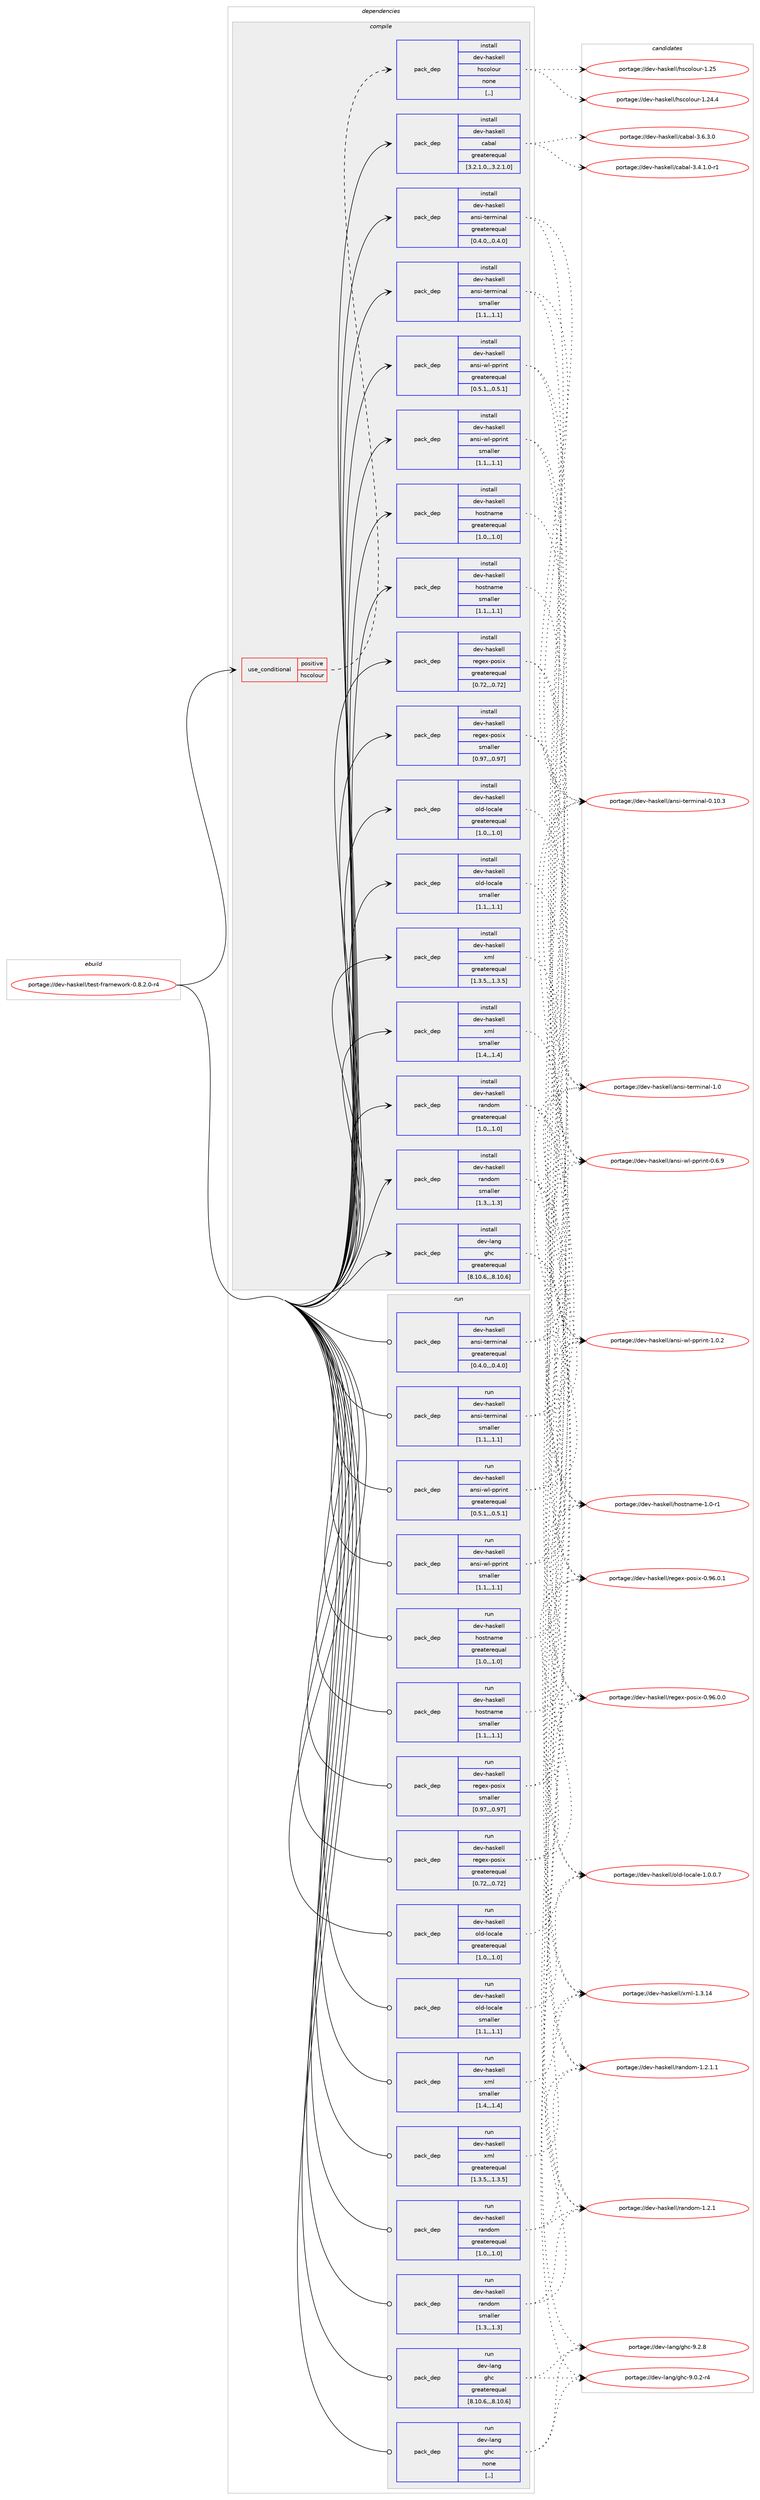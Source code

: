 digraph prolog {

# *************
# Graph options
# *************

newrank=true;
concentrate=true;
compound=true;
graph [rankdir=LR,fontname=Helvetica,fontsize=10,ranksep=1.5];#, ranksep=2.5, nodesep=0.2];
edge  [arrowhead=vee];
node  [fontname=Helvetica,fontsize=10];

# **********
# The ebuild
# **********

subgraph cluster_leftcol {
color=gray;
label=<<i>ebuild</i>>;
id [label="portage://dev-haskell/test-framework-0.8.2.0-r4", color=red, width=4, href="../dev-haskell/test-framework-0.8.2.0-r4.svg"];
}

# ****************
# The dependencies
# ****************

subgraph cluster_midcol {
color=gray;
label=<<i>dependencies</i>>;
subgraph cluster_compile {
fillcolor="#eeeeee";
style=filled;
label=<<i>compile</i>>;
subgraph cond21116 {
dependency89035 [label=<<TABLE BORDER="0" CELLBORDER="1" CELLSPACING="0" CELLPADDING="4"><TR><TD ROWSPAN="3" CELLPADDING="10">use_conditional</TD></TR><TR><TD>positive</TD></TR><TR><TD>hscolour</TD></TR></TABLE>>, shape=none, color=red];
subgraph pack66897 {
dependency89036 [label=<<TABLE BORDER="0" CELLBORDER="1" CELLSPACING="0" CELLPADDING="4" WIDTH="220"><TR><TD ROWSPAN="6" CELLPADDING="30">pack_dep</TD></TR><TR><TD WIDTH="110">install</TD></TR><TR><TD>dev-haskell</TD></TR><TR><TD>hscolour</TD></TR><TR><TD>none</TD></TR><TR><TD>[,,]</TD></TR></TABLE>>, shape=none, color=blue];
}
dependency89035:e -> dependency89036:w [weight=20,style="dashed",arrowhead="vee"];
}
id:e -> dependency89035:w [weight=20,style="solid",arrowhead="vee"];
subgraph pack66898 {
dependency89037 [label=<<TABLE BORDER="0" CELLBORDER="1" CELLSPACING="0" CELLPADDING="4" WIDTH="220"><TR><TD ROWSPAN="6" CELLPADDING="30">pack_dep</TD></TR><TR><TD WIDTH="110">install</TD></TR><TR><TD>dev-haskell</TD></TR><TR><TD>ansi-terminal</TD></TR><TR><TD>greaterequal</TD></TR><TR><TD>[0.4.0,,,0.4.0]</TD></TR></TABLE>>, shape=none, color=blue];
}
id:e -> dependency89037:w [weight=20,style="solid",arrowhead="vee"];
subgraph pack66899 {
dependency89038 [label=<<TABLE BORDER="0" CELLBORDER="1" CELLSPACING="0" CELLPADDING="4" WIDTH="220"><TR><TD ROWSPAN="6" CELLPADDING="30">pack_dep</TD></TR><TR><TD WIDTH="110">install</TD></TR><TR><TD>dev-haskell</TD></TR><TR><TD>ansi-terminal</TD></TR><TR><TD>smaller</TD></TR><TR><TD>[1.1,,,1.1]</TD></TR></TABLE>>, shape=none, color=blue];
}
id:e -> dependency89038:w [weight=20,style="solid",arrowhead="vee"];
subgraph pack66900 {
dependency89039 [label=<<TABLE BORDER="0" CELLBORDER="1" CELLSPACING="0" CELLPADDING="4" WIDTH="220"><TR><TD ROWSPAN="6" CELLPADDING="30">pack_dep</TD></TR><TR><TD WIDTH="110">install</TD></TR><TR><TD>dev-haskell</TD></TR><TR><TD>ansi-wl-pprint</TD></TR><TR><TD>greaterequal</TD></TR><TR><TD>[0.5.1,,,0.5.1]</TD></TR></TABLE>>, shape=none, color=blue];
}
id:e -> dependency89039:w [weight=20,style="solid",arrowhead="vee"];
subgraph pack66901 {
dependency89040 [label=<<TABLE BORDER="0" CELLBORDER="1" CELLSPACING="0" CELLPADDING="4" WIDTH="220"><TR><TD ROWSPAN="6" CELLPADDING="30">pack_dep</TD></TR><TR><TD WIDTH="110">install</TD></TR><TR><TD>dev-haskell</TD></TR><TR><TD>ansi-wl-pprint</TD></TR><TR><TD>smaller</TD></TR><TR><TD>[1.1,,,1.1]</TD></TR></TABLE>>, shape=none, color=blue];
}
id:e -> dependency89040:w [weight=20,style="solid",arrowhead="vee"];
subgraph pack66902 {
dependency89041 [label=<<TABLE BORDER="0" CELLBORDER="1" CELLSPACING="0" CELLPADDING="4" WIDTH="220"><TR><TD ROWSPAN="6" CELLPADDING="30">pack_dep</TD></TR><TR><TD WIDTH="110">install</TD></TR><TR><TD>dev-haskell</TD></TR><TR><TD>cabal</TD></TR><TR><TD>greaterequal</TD></TR><TR><TD>[3.2.1.0,,,3.2.1.0]</TD></TR></TABLE>>, shape=none, color=blue];
}
id:e -> dependency89041:w [weight=20,style="solid",arrowhead="vee"];
subgraph pack66903 {
dependency89042 [label=<<TABLE BORDER="0" CELLBORDER="1" CELLSPACING="0" CELLPADDING="4" WIDTH="220"><TR><TD ROWSPAN="6" CELLPADDING="30">pack_dep</TD></TR><TR><TD WIDTH="110">install</TD></TR><TR><TD>dev-haskell</TD></TR><TR><TD>hostname</TD></TR><TR><TD>greaterequal</TD></TR><TR><TD>[1.0,,,1.0]</TD></TR></TABLE>>, shape=none, color=blue];
}
id:e -> dependency89042:w [weight=20,style="solid",arrowhead="vee"];
subgraph pack66904 {
dependency89043 [label=<<TABLE BORDER="0" CELLBORDER="1" CELLSPACING="0" CELLPADDING="4" WIDTH="220"><TR><TD ROWSPAN="6" CELLPADDING="30">pack_dep</TD></TR><TR><TD WIDTH="110">install</TD></TR><TR><TD>dev-haskell</TD></TR><TR><TD>hostname</TD></TR><TR><TD>smaller</TD></TR><TR><TD>[1.1,,,1.1]</TD></TR></TABLE>>, shape=none, color=blue];
}
id:e -> dependency89043:w [weight=20,style="solid",arrowhead="vee"];
subgraph pack66905 {
dependency89044 [label=<<TABLE BORDER="0" CELLBORDER="1" CELLSPACING="0" CELLPADDING="4" WIDTH="220"><TR><TD ROWSPAN="6" CELLPADDING="30">pack_dep</TD></TR><TR><TD WIDTH="110">install</TD></TR><TR><TD>dev-haskell</TD></TR><TR><TD>old-locale</TD></TR><TR><TD>greaterequal</TD></TR><TR><TD>[1.0,,,1.0]</TD></TR></TABLE>>, shape=none, color=blue];
}
id:e -> dependency89044:w [weight=20,style="solid",arrowhead="vee"];
subgraph pack66906 {
dependency89045 [label=<<TABLE BORDER="0" CELLBORDER="1" CELLSPACING="0" CELLPADDING="4" WIDTH="220"><TR><TD ROWSPAN="6" CELLPADDING="30">pack_dep</TD></TR><TR><TD WIDTH="110">install</TD></TR><TR><TD>dev-haskell</TD></TR><TR><TD>old-locale</TD></TR><TR><TD>smaller</TD></TR><TR><TD>[1.1,,,1.1]</TD></TR></TABLE>>, shape=none, color=blue];
}
id:e -> dependency89045:w [weight=20,style="solid",arrowhead="vee"];
subgraph pack66907 {
dependency89046 [label=<<TABLE BORDER="0" CELLBORDER="1" CELLSPACING="0" CELLPADDING="4" WIDTH="220"><TR><TD ROWSPAN="6" CELLPADDING="30">pack_dep</TD></TR><TR><TD WIDTH="110">install</TD></TR><TR><TD>dev-haskell</TD></TR><TR><TD>random</TD></TR><TR><TD>greaterequal</TD></TR><TR><TD>[1.0,,,1.0]</TD></TR></TABLE>>, shape=none, color=blue];
}
id:e -> dependency89046:w [weight=20,style="solid",arrowhead="vee"];
subgraph pack66908 {
dependency89047 [label=<<TABLE BORDER="0" CELLBORDER="1" CELLSPACING="0" CELLPADDING="4" WIDTH="220"><TR><TD ROWSPAN="6" CELLPADDING="30">pack_dep</TD></TR><TR><TD WIDTH="110">install</TD></TR><TR><TD>dev-haskell</TD></TR><TR><TD>random</TD></TR><TR><TD>smaller</TD></TR><TR><TD>[1.3,,,1.3]</TD></TR></TABLE>>, shape=none, color=blue];
}
id:e -> dependency89047:w [weight=20,style="solid",arrowhead="vee"];
subgraph pack66909 {
dependency89048 [label=<<TABLE BORDER="0" CELLBORDER="1" CELLSPACING="0" CELLPADDING="4" WIDTH="220"><TR><TD ROWSPAN="6" CELLPADDING="30">pack_dep</TD></TR><TR><TD WIDTH="110">install</TD></TR><TR><TD>dev-haskell</TD></TR><TR><TD>regex-posix</TD></TR><TR><TD>greaterequal</TD></TR><TR><TD>[0.72,,,0.72]</TD></TR></TABLE>>, shape=none, color=blue];
}
id:e -> dependency89048:w [weight=20,style="solid",arrowhead="vee"];
subgraph pack66910 {
dependency89049 [label=<<TABLE BORDER="0" CELLBORDER="1" CELLSPACING="0" CELLPADDING="4" WIDTH="220"><TR><TD ROWSPAN="6" CELLPADDING="30">pack_dep</TD></TR><TR><TD WIDTH="110">install</TD></TR><TR><TD>dev-haskell</TD></TR><TR><TD>regex-posix</TD></TR><TR><TD>smaller</TD></TR><TR><TD>[0.97,,,0.97]</TD></TR></TABLE>>, shape=none, color=blue];
}
id:e -> dependency89049:w [weight=20,style="solid",arrowhead="vee"];
subgraph pack66911 {
dependency89050 [label=<<TABLE BORDER="0" CELLBORDER="1" CELLSPACING="0" CELLPADDING="4" WIDTH="220"><TR><TD ROWSPAN="6" CELLPADDING="30">pack_dep</TD></TR><TR><TD WIDTH="110">install</TD></TR><TR><TD>dev-haskell</TD></TR><TR><TD>xml</TD></TR><TR><TD>greaterequal</TD></TR><TR><TD>[1.3.5,,,1.3.5]</TD></TR></TABLE>>, shape=none, color=blue];
}
id:e -> dependency89050:w [weight=20,style="solid",arrowhead="vee"];
subgraph pack66912 {
dependency89051 [label=<<TABLE BORDER="0" CELLBORDER="1" CELLSPACING="0" CELLPADDING="4" WIDTH="220"><TR><TD ROWSPAN="6" CELLPADDING="30">pack_dep</TD></TR><TR><TD WIDTH="110">install</TD></TR><TR><TD>dev-haskell</TD></TR><TR><TD>xml</TD></TR><TR><TD>smaller</TD></TR><TR><TD>[1.4,,,1.4]</TD></TR></TABLE>>, shape=none, color=blue];
}
id:e -> dependency89051:w [weight=20,style="solid",arrowhead="vee"];
subgraph pack66913 {
dependency89052 [label=<<TABLE BORDER="0" CELLBORDER="1" CELLSPACING="0" CELLPADDING="4" WIDTH="220"><TR><TD ROWSPAN="6" CELLPADDING="30">pack_dep</TD></TR><TR><TD WIDTH="110">install</TD></TR><TR><TD>dev-lang</TD></TR><TR><TD>ghc</TD></TR><TR><TD>greaterequal</TD></TR><TR><TD>[8.10.6,,,8.10.6]</TD></TR></TABLE>>, shape=none, color=blue];
}
id:e -> dependency89052:w [weight=20,style="solid",arrowhead="vee"];
}
subgraph cluster_compileandrun {
fillcolor="#eeeeee";
style=filled;
label=<<i>compile and run</i>>;
}
subgraph cluster_run {
fillcolor="#eeeeee";
style=filled;
label=<<i>run</i>>;
subgraph pack66914 {
dependency89053 [label=<<TABLE BORDER="0" CELLBORDER="1" CELLSPACING="0" CELLPADDING="4" WIDTH="220"><TR><TD ROWSPAN="6" CELLPADDING="30">pack_dep</TD></TR><TR><TD WIDTH="110">run</TD></TR><TR><TD>dev-haskell</TD></TR><TR><TD>ansi-terminal</TD></TR><TR><TD>greaterequal</TD></TR><TR><TD>[0.4.0,,,0.4.0]</TD></TR></TABLE>>, shape=none, color=blue];
}
id:e -> dependency89053:w [weight=20,style="solid",arrowhead="odot"];
subgraph pack66915 {
dependency89054 [label=<<TABLE BORDER="0" CELLBORDER="1" CELLSPACING="0" CELLPADDING="4" WIDTH="220"><TR><TD ROWSPAN="6" CELLPADDING="30">pack_dep</TD></TR><TR><TD WIDTH="110">run</TD></TR><TR><TD>dev-haskell</TD></TR><TR><TD>ansi-terminal</TD></TR><TR><TD>smaller</TD></TR><TR><TD>[1.1,,,1.1]</TD></TR></TABLE>>, shape=none, color=blue];
}
id:e -> dependency89054:w [weight=20,style="solid",arrowhead="odot"];
subgraph pack66916 {
dependency89055 [label=<<TABLE BORDER="0" CELLBORDER="1" CELLSPACING="0" CELLPADDING="4" WIDTH="220"><TR><TD ROWSPAN="6" CELLPADDING="30">pack_dep</TD></TR><TR><TD WIDTH="110">run</TD></TR><TR><TD>dev-haskell</TD></TR><TR><TD>ansi-wl-pprint</TD></TR><TR><TD>greaterequal</TD></TR><TR><TD>[0.5.1,,,0.5.1]</TD></TR></TABLE>>, shape=none, color=blue];
}
id:e -> dependency89055:w [weight=20,style="solid",arrowhead="odot"];
subgraph pack66917 {
dependency89056 [label=<<TABLE BORDER="0" CELLBORDER="1" CELLSPACING="0" CELLPADDING="4" WIDTH="220"><TR><TD ROWSPAN="6" CELLPADDING="30">pack_dep</TD></TR><TR><TD WIDTH="110">run</TD></TR><TR><TD>dev-haskell</TD></TR><TR><TD>ansi-wl-pprint</TD></TR><TR><TD>smaller</TD></TR><TR><TD>[1.1,,,1.1]</TD></TR></TABLE>>, shape=none, color=blue];
}
id:e -> dependency89056:w [weight=20,style="solid",arrowhead="odot"];
subgraph pack66918 {
dependency89057 [label=<<TABLE BORDER="0" CELLBORDER="1" CELLSPACING="0" CELLPADDING="4" WIDTH="220"><TR><TD ROWSPAN="6" CELLPADDING="30">pack_dep</TD></TR><TR><TD WIDTH="110">run</TD></TR><TR><TD>dev-haskell</TD></TR><TR><TD>hostname</TD></TR><TR><TD>greaterequal</TD></TR><TR><TD>[1.0,,,1.0]</TD></TR></TABLE>>, shape=none, color=blue];
}
id:e -> dependency89057:w [weight=20,style="solid",arrowhead="odot"];
subgraph pack66919 {
dependency89058 [label=<<TABLE BORDER="0" CELLBORDER="1" CELLSPACING="0" CELLPADDING="4" WIDTH="220"><TR><TD ROWSPAN="6" CELLPADDING="30">pack_dep</TD></TR><TR><TD WIDTH="110">run</TD></TR><TR><TD>dev-haskell</TD></TR><TR><TD>hostname</TD></TR><TR><TD>smaller</TD></TR><TR><TD>[1.1,,,1.1]</TD></TR></TABLE>>, shape=none, color=blue];
}
id:e -> dependency89058:w [weight=20,style="solid",arrowhead="odot"];
subgraph pack66920 {
dependency89059 [label=<<TABLE BORDER="0" CELLBORDER="1" CELLSPACING="0" CELLPADDING="4" WIDTH="220"><TR><TD ROWSPAN="6" CELLPADDING="30">pack_dep</TD></TR><TR><TD WIDTH="110">run</TD></TR><TR><TD>dev-haskell</TD></TR><TR><TD>old-locale</TD></TR><TR><TD>greaterequal</TD></TR><TR><TD>[1.0,,,1.0]</TD></TR></TABLE>>, shape=none, color=blue];
}
id:e -> dependency89059:w [weight=20,style="solid",arrowhead="odot"];
subgraph pack66921 {
dependency89060 [label=<<TABLE BORDER="0" CELLBORDER="1" CELLSPACING="0" CELLPADDING="4" WIDTH="220"><TR><TD ROWSPAN="6" CELLPADDING="30">pack_dep</TD></TR><TR><TD WIDTH="110">run</TD></TR><TR><TD>dev-haskell</TD></TR><TR><TD>old-locale</TD></TR><TR><TD>smaller</TD></TR><TR><TD>[1.1,,,1.1]</TD></TR></TABLE>>, shape=none, color=blue];
}
id:e -> dependency89060:w [weight=20,style="solid",arrowhead="odot"];
subgraph pack66922 {
dependency89061 [label=<<TABLE BORDER="0" CELLBORDER="1" CELLSPACING="0" CELLPADDING="4" WIDTH="220"><TR><TD ROWSPAN="6" CELLPADDING="30">pack_dep</TD></TR><TR><TD WIDTH="110">run</TD></TR><TR><TD>dev-haskell</TD></TR><TR><TD>random</TD></TR><TR><TD>greaterequal</TD></TR><TR><TD>[1.0,,,1.0]</TD></TR></TABLE>>, shape=none, color=blue];
}
id:e -> dependency89061:w [weight=20,style="solid",arrowhead="odot"];
subgraph pack66923 {
dependency89062 [label=<<TABLE BORDER="0" CELLBORDER="1" CELLSPACING="0" CELLPADDING="4" WIDTH="220"><TR><TD ROWSPAN="6" CELLPADDING="30">pack_dep</TD></TR><TR><TD WIDTH="110">run</TD></TR><TR><TD>dev-haskell</TD></TR><TR><TD>random</TD></TR><TR><TD>smaller</TD></TR><TR><TD>[1.3,,,1.3]</TD></TR></TABLE>>, shape=none, color=blue];
}
id:e -> dependency89062:w [weight=20,style="solid",arrowhead="odot"];
subgraph pack66924 {
dependency89063 [label=<<TABLE BORDER="0" CELLBORDER="1" CELLSPACING="0" CELLPADDING="4" WIDTH="220"><TR><TD ROWSPAN="6" CELLPADDING="30">pack_dep</TD></TR><TR><TD WIDTH="110">run</TD></TR><TR><TD>dev-haskell</TD></TR><TR><TD>regex-posix</TD></TR><TR><TD>greaterequal</TD></TR><TR><TD>[0.72,,,0.72]</TD></TR></TABLE>>, shape=none, color=blue];
}
id:e -> dependency89063:w [weight=20,style="solid",arrowhead="odot"];
subgraph pack66925 {
dependency89064 [label=<<TABLE BORDER="0" CELLBORDER="1" CELLSPACING="0" CELLPADDING="4" WIDTH="220"><TR><TD ROWSPAN="6" CELLPADDING="30">pack_dep</TD></TR><TR><TD WIDTH="110">run</TD></TR><TR><TD>dev-haskell</TD></TR><TR><TD>regex-posix</TD></TR><TR><TD>smaller</TD></TR><TR><TD>[0.97,,,0.97]</TD></TR></TABLE>>, shape=none, color=blue];
}
id:e -> dependency89064:w [weight=20,style="solid",arrowhead="odot"];
subgraph pack66926 {
dependency89065 [label=<<TABLE BORDER="0" CELLBORDER="1" CELLSPACING="0" CELLPADDING="4" WIDTH="220"><TR><TD ROWSPAN="6" CELLPADDING="30">pack_dep</TD></TR><TR><TD WIDTH="110">run</TD></TR><TR><TD>dev-haskell</TD></TR><TR><TD>xml</TD></TR><TR><TD>greaterequal</TD></TR><TR><TD>[1.3.5,,,1.3.5]</TD></TR></TABLE>>, shape=none, color=blue];
}
id:e -> dependency89065:w [weight=20,style="solid",arrowhead="odot"];
subgraph pack66927 {
dependency89066 [label=<<TABLE BORDER="0" CELLBORDER="1" CELLSPACING="0" CELLPADDING="4" WIDTH="220"><TR><TD ROWSPAN="6" CELLPADDING="30">pack_dep</TD></TR><TR><TD WIDTH="110">run</TD></TR><TR><TD>dev-haskell</TD></TR><TR><TD>xml</TD></TR><TR><TD>smaller</TD></TR><TR><TD>[1.4,,,1.4]</TD></TR></TABLE>>, shape=none, color=blue];
}
id:e -> dependency89066:w [weight=20,style="solid",arrowhead="odot"];
subgraph pack66928 {
dependency89067 [label=<<TABLE BORDER="0" CELLBORDER="1" CELLSPACING="0" CELLPADDING="4" WIDTH="220"><TR><TD ROWSPAN="6" CELLPADDING="30">pack_dep</TD></TR><TR><TD WIDTH="110">run</TD></TR><TR><TD>dev-lang</TD></TR><TR><TD>ghc</TD></TR><TR><TD>greaterequal</TD></TR><TR><TD>[8.10.6,,,8.10.6]</TD></TR></TABLE>>, shape=none, color=blue];
}
id:e -> dependency89067:w [weight=20,style="solid",arrowhead="odot"];
subgraph pack66929 {
dependency89068 [label=<<TABLE BORDER="0" CELLBORDER="1" CELLSPACING="0" CELLPADDING="4" WIDTH="220"><TR><TD ROWSPAN="6" CELLPADDING="30">pack_dep</TD></TR><TR><TD WIDTH="110">run</TD></TR><TR><TD>dev-lang</TD></TR><TR><TD>ghc</TD></TR><TR><TD>none</TD></TR><TR><TD>[,,]</TD></TR></TABLE>>, shape=none, color=blue];
}
id:e -> dependency89068:w [weight=20,style="solid",arrowhead="odot"];
}
}

# **************
# The candidates
# **************

subgraph cluster_choices {
rank=same;
color=gray;
label=<<i>candidates</i>>;

subgraph choice66897 {
color=black;
nodesep=1;
choice100101118451049711510710110810847104115991111081111171144549465053 [label="portage://dev-haskell/hscolour-1.25", color=red, width=4,href="../dev-haskell/hscolour-1.25.svg"];
choice1001011184510497115107101108108471041159911110811111711445494650524652 [label="portage://dev-haskell/hscolour-1.24.4", color=red, width=4,href="../dev-haskell/hscolour-1.24.4.svg"];
dependency89036:e -> choice100101118451049711510710110810847104115991111081111171144549465053:w [style=dotted,weight="100"];
dependency89036:e -> choice1001011184510497115107101108108471041159911110811111711445494650524652:w [style=dotted,weight="100"];
}
subgraph choice66898 {
color=black;
nodesep=1;
choice10010111845104971151071011081084797110115105451161011141091051109710845494648 [label="portage://dev-haskell/ansi-terminal-1.0", color=red, width=4,href="../dev-haskell/ansi-terminal-1.0.svg"];
choice10010111845104971151071011081084797110115105451161011141091051109710845484649484651 [label="portage://dev-haskell/ansi-terminal-0.10.3", color=red, width=4,href="../dev-haskell/ansi-terminal-0.10.3.svg"];
dependency89037:e -> choice10010111845104971151071011081084797110115105451161011141091051109710845494648:w [style=dotted,weight="100"];
dependency89037:e -> choice10010111845104971151071011081084797110115105451161011141091051109710845484649484651:w [style=dotted,weight="100"];
}
subgraph choice66899 {
color=black;
nodesep=1;
choice10010111845104971151071011081084797110115105451161011141091051109710845494648 [label="portage://dev-haskell/ansi-terminal-1.0", color=red, width=4,href="../dev-haskell/ansi-terminal-1.0.svg"];
choice10010111845104971151071011081084797110115105451161011141091051109710845484649484651 [label="portage://dev-haskell/ansi-terminal-0.10.3", color=red, width=4,href="../dev-haskell/ansi-terminal-0.10.3.svg"];
dependency89038:e -> choice10010111845104971151071011081084797110115105451161011141091051109710845494648:w [style=dotted,weight="100"];
dependency89038:e -> choice10010111845104971151071011081084797110115105451161011141091051109710845484649484651:w [style=dotted,weight="100"];
}
subgraph choice66900 {
color=black;
nodesep=1;
choice100101118451049711510710110810847971101151054511910845112112114105110116454946484650 [label="portage://dev-haskell/ansi-wl-pprint-1.0.2", color=red, width=4,href="../dev-haskell/ansi-wl-pprint-1.0.2.svg"];
choice100101118451049711510710110810847971101151054511910845112112114105110116454846544657 [label="portage://dev-haskell/ansi-wl-pprint-0.6.9", color=red, width=4,href="../dev-haskell/ansi-wl-pprint-0.6.9.svg"];
dependency89039:e -> choice100101118451049711510710110810847971101151054511910845112112114105110116454946484650:w [style=dotted,weight="100"];
dependency89039:e -> choice100101118451049711510710110810847971101151054511910845112112114105110116454846544657:w [style=dotted,weight="100"];
}
subgraph choice66901 {
color=black;
nodesep=1;
choice100101118451049711510710110810847971101151054511910845112112114105110116454946484650 [label="portage://dev-haskell/ansi-wl-pprint-1.0.2", color=red, width=4,href="../dev-haskell/ansi-wl-pprint-1.0.2.svg"];
choice100101118451049711510710110810847971101151054511910845112112114105110116454846544657 [label="portage://dev-haskell/ansi-wl-pprint-0.6.9", color=red, width=4,href="../dev-haskell/ansi-wl-pprint-0.6.9.svg"];
dependency89040:e -> choice100101118451049711510710110810847971101151054511910845112112114105110116454946484650:w [style=dotted,weight="100"];
dependency89040:e -> choice100101118451049711510710110810847971101151054511910845112112114105110116454846544657:w [style=dotted,weight="100"];
}
subgraph choice66902 {
color=black;
nodesep=1;
choice100101118451049711510710110810847999798971084551465446514648 [label="portage://dev-haskell/cabal-3.6.3.0", color=red, width=4,href="../dev-haskell/cabal-3.6.3.0.svg"];
choice1001011184510497115107101108108479997989710845514652464946484511449 [label="portage://dev-haskell/cabal-3.4.1.0-r1", color=red, width=4,href="../dev-haskell/cabal-3.4.1.0-r1.svg"];
dependency89041:e -> choice100101118451049711510710110810847999798971084551465446514648:w [style=dotted,weight="100"];
dependency89041:e -> choice1001011184510497115107101108108479997989710845514652464946484511449:w [style=dotted,weight="100"];
}
subgraph choice66903 {
color=black;
nodesep=1;
choice10010111845104971151071011081084710411111511611097109101454946484511449 [label="portage://dev-haskell/hostname-1.0-r1", color=red, width=4,href="../dev-haskell/hostname-1.0-r1.svg"];
dependency89042:e -> choice10010111845104971151071011081084710411111511611097109101454946484511449:w [style=dotted,weight="100"];
}
subgraph choice66904 {
color=black;
nodesep=1;
choice10010111845104971151071011081084710411111511611097109101454946484511449 [label="portage://dev-haskell/hostname-1.0-r1", color=red, width=4,href="../dev-haskell/hostname-1.0-r1.svg"];
dependency89043:e -> choice10010111845104971151071011081084710411111511611097109101454946484511449:w [style=dotted,weight="100"];
}
subgraph choice66905 {
color=black;
nodesep=1;
choice1001011184510497115107101108108471111081004510811199971081014549464846484655 [label="portage://dev-haskell/old-locale-1.0.0.7", color=red, width=4,href="../dev-haskell/old-locale-1.0.0.7.svg"];
dependency89044:e -> choice1001011184510497115107101108108471111081004510811199971081014549464846484655:w [style=dotted,weight="100"];
}
subgraph choice66906 {
color=black;
nodesep=1;
choice1001011184510497115107101108108471111081004510811199971081014549464846484655 [label="portage://dev-haskell/old-locale-1.0.0.7", color=red, width=4,href="../dev-haskell/old-locale-1.0.0.7.svg"];
dependency89045:e -> choice1001011184510497115107101108108471111081004510811199971081014549464846484655:w [style=dotted,weight="100"];
}
subgraph choice66907 {
color=black;
nodesep=1;
choice100101118451049711510710110810847114971101001111094549465046494649 [label="portage://dev-haskell/random-1.2.1.1", color=red, width=4,href="../dev-haskell/random-1.2.1.1.svg"];
choice10010111845104971151071011081084711497110100111109454946504649 [label="portage://dev-haskell/random-1.2.1", color=red, width=4,href="../dev-haskell/random-1.2.1.svg"];
dependency89046:e -> choice100101118451049711510710110810847114971101001111094549465046494649:w [style=dotted,weight="100"];
dependency89046:e -> choice10010111845104971151071011081084711497110100111109454946504649:w [style=dotted,weight="100"];
}
subgraph choice66908 {
color=black;
nodesep=1;
choice100101118451049711510710110810847114971101001111094549465046494649 [label="portage://dev-haskell/random-1.2.1.1", color=red, width=4,href="../dev-haskell/random-1.2.1.1.svg"];
choice10010111845104971151071011081084711497110100111109454946504649 [label="portage://dev-haskell/random-1.2.1", color=red, width=4,href="../dev-haskell/random-1.2.1.svg"];
dependency89047:e -> choice100101118451049711510710110810847114971101001111094549465046494649:w [style=dotted,weight="100"];
dependency89047:e -> choice10010111845104971151071011081084711497110100111109454946504649:w [style=dotted,weight="100"];
}
subgraph choice66909 {
color=black;
nodesep=1;
choice10010111845104971151071011081084711410110310112045112111115105120454846575446484649 [label="portage://dev-haskell/regex-posix-0.96.0.1", color=red, width=4,href="../dev-haskell/regex-posix-0.96.0.1.svg"];
choice10010111845104971151071011081084711410110310112045112111115105120454846575446484648 [label="portage://dev-haskell/regex-posix-0.96.0.0", color=red, width=4,href="../dev-haskell/regex-posix-0.96.0.0.svg"];
dependency89048:e -> choice10010111845104971151071011081084711410110310112045112111115105120454846575446484649:w [style=dotted,weight="100"];
dependency89048:e -> choice10010111845104971151071011081084711410110310112045112111115105120454846575446484648:w [style=dotted,weight="100"];
}
subgraph choice66910 {
color=black;
nodesep=1;
choice10010111845104971151071011081084711410110310112045112111115105120454846575446484649 [label="portage://dev-haskell/regex-posix-0.96.0.1", color=red, width=4,href="../dev-haskell/regex-posix-0.96.0.1.svg"];
choice10010111845104971151071011081084711410110310112045112111115105120454846575446484648 [label="portage://dev-haskell/regex-posix-0.96.0.0", color=red, width=4,href="../dev-haskell/regex-posix-0.96.0.0.svg"];
dependency89049:e -> choice10010111845104971151071011081084711410110310112045112111115105120454846575446484649:w [style=dotted,weight="100"];
dependency89049:e -> choice10010111845104971151071011081084711410110310112045112111115105120454846575446484648:w [style=dotted,weight="100"];
}
subgraph choice66911 {
color=black;
nodesep=1;
choice10010111845104971151071011081084712010910845494651464952 [label="portage://dev-haskell/xml-1.3.14", color=red, width=4,href="../dev-haskell/xml-1.3.14.svg"];
dependency89050:e -> choice10010111845104971151071011081084712010910845494651464952:w [style=dotted,weight="100"];
}
subgraph choice66912 {
color=black;
nodesep=1;
choice10010111845104971151071011081084712010910845494651464952 [label="portage://dev-haskell/xml-1.3.14", color=red, width=4,href="../dev-haskell/xml-1.3.14.svg"];
dependency89051:e -> choice10010111845104971151071011081084712010910845494651464952:w [style=dotted,weight="100"];
}
subgraph choice66913 {
color=black;
nodesep=1;
choice10010111845108971101034710310499455746504656 [label="portage://dev-lang/ghc-9.2.8", color=red, width=4,href="../dev-lang/ghc-9.2.8.svg"];
choice100101118451089711010347103104994557464846504511452 [label="portage://dev-lang/ghc-9.0.2-r4", color=red, width=4,href="../dev-lang/ghc-9.0.2-r4.svg"];
dependency89052:e -> choice10010111845108971101034710310499455746504656:w [style=dotted,weight="100"];
dependency89052:e -> choice100101118451089711010347103104994557464846504511452:w [style=dotted,weight="100"];
}
subgraph choice66914 {
color=black;
nodesep=1;
choice10010111845104971151071011081084797110115105451161011141091051109710845494648 [label="portage://dev-haskell/ansi-terminal-1.0", color=red, width=4,href="../dev-haskell/ansi-terminal-1.0.svg"];
choice10010111845104971151071011081084797110115105451161011141091051109710845484649484651 [label="portage://dev-haskell/ansi-terminal-0.10.3", color=red, width=4,href="../dev-haskell/ansi-terminal-0.10.3.svg"];
dependency89053:e -> choice10010111845104971151071011081084797110115105451161011141091051109710845494648:w [style=dotted,weight="100"];
dependency89053:e -> choice10010111845104971151071011081084797110115105451161011141091051109710845484649484651:w [style=dotted,weight="100"];
}
subgraph choice66915 {
color=black;
nodesep=1;
choice10010111845104971151071011081084797110115105451161011141091051109710845494648 [label="portage://dev-haskell/ansi-terminal-1.0", color=red, width=4,href="../dev-haskell/ansi-terminal-1.0.svg"];
choice10010111845104971151071011081084797110115105451161011141091051109710845484649484651 [label="portage://dev-haskell/ansi-terminal-0.10.3", color=red, width=4,href="../dev-haskell/ansi-terminal-0.10.3.svg"];
dependency89054:e -> choice10010111845104971151071011081084797110115105451161011141091051109710845494648:w [style=dotted,weight="100"];
dependency89054:e -> choice10010111845104971151071011081084797110115105451161011141091051109710845484649484651:w [style=dotted,weight="100"];
}
subgraph choice66916 {
color=black;
nodesep=1;
choice100101118451049711510710110810847971101151054511910845112112114105110116454946484650 [label="portage://dev-haskell/ansi-wl-pprint-1.0.2", color=red, width=4,href="../dev-haskell/ansi-wl-pprint-1.0.2.svg"];
choice100101118451049711510710110810847971101151054511910845112112114105110116454846544657 [label="portage://dev-haskell/ansi-wl-pprint-0.6.9", color=red, width=4,href="../dev-haskell/ansi-wl-pprint-0.6.9.svg"];
dependency89055:e -> choice100101118451049711510710110810847971101151054511910845112112114105110116454946484650:w [style=dotted,weight="100"];
dependency89055:e -> choice100101118451049711510710110810847971101151054511910845112112114105110116454846544657:w [style=dotted,weight="100"];
}
subgraph choice66917 {
color=black;
nodesep=1;
choice100101118451049711510710110810847971101151054511910845112112114105110116454946484650 [label="portage://dev-haskell/ansi-wl-pprint-1.0.2", color=red, width=4,href="../dev-haskell/ansi-wl-pprint-1.0.2.svg"];
choice100101118451049711510710110810847971101151054511910845112112114105110116454846544657 [label="portage://dev-haskell/ansi-wl-pprint-0.6.9", color=red, width=4,href="../dev-haskell/ansi-wl-pprint-0.6.9.svg"];
dependency89056:e -> choice100101118451049711510710110810847971101151054511910845112112114105110116454946484650:w [style=dotted,weight="100"];
dependency89056:e -> choice100101118451049711510710110810847971101151054511910845112112114105110116454846544657:w [style=dotted,weight="100"];
}
subgraph choice66918 {
color=black;
nodesep=1;
choice10010111845104971151071011081084710411111511611097109101454946484511449 [label="portage://dev-haskell/hostname-1.0-r1", color=red, width=4,href="../dev-haskell/hostname-1.0-r1.svg"];
dependency89057:e -> choice10010111845104971151071011081084710411111511611097109101454946484511449:w [style=dotted,weight="100"];
}
subgraph choice66919 {
color=black;
nodesep=1;
choice10010111845104971151071011081084710411111511611097109101454946484511449 [label="portage://dev-haskell/hostname-1.0-r1", color=red, width=4,href="../dev-haskell/hostname-1.0-r1.svg"];
dependency89058:e -> choice10010111845104971151071011081084710411111511611097109101454946484511449:w [style=dotted,weight="100"];
}
subgraph choice66920 {
color=black;
nodesep=1;
choice1001011184510497115107101108108471111081004510811199971081014549464846484655 [label="portage://dev-haskell/old-locale-1.0.0.7", color=red, width=4,href="../dev-haskell/old-locale-1.0.0.7.svg"];
dependency89059:e -> choice1001011184510497115107101108108471111081004510811199971081014549464846484655:w [style=dotted,weight="100"];
}
subgraph choice66921 {
color=black;
nodesep=1;
choice1001011184510497115107101108108471111081004510811199971081014549464846484655 [label="portage://dev-haskell/old-locale-1.0.0.7", color=red, width=4,href="../dev-haskell/old-locale-1.0.0.7.svg"];
dependency89060:e -> choice1001011184510497115107101108108471111081004510811199971081014549464846484655:w [style=dotted,weight="100"];
}
subgraph choice66922 {
color=black;
nodesep=1;
choice100101118451049711510710110810847114971101001111094549465046494649 [label="portage://dev-haskell/random-1.2.1.1", color=red, width=4,href="../dev-haskell/random-1.2.1.1.svg"];
choice10010111845104971151071011081084711497110100111109454946504649 [label="portage://dev-haskell/random-1.2.1", color=red, width=4,href="../dev-haskell/random-1.2.1.svg"];
dependency89061:e -> choice100101118451049711510710110810847114971101001111094549465046494649:w [style=dotted,weight="100"];
dependency89061:e -> choice10010111845104971151071011081084711497110100111109454946504649:w [style=dotted,weight="100"];
}
subgraph choice66923 {
color=black;
nodesep=1;
choice100101118451049711510710110810847114971101001111094549465046494649 [label="portage://dev-haskell/random-1.2.1.1", color=red, width=4,href="../dev-haskell/random-1.2.1.1.svg"];
choice10010111845104971151071011081084711497110100111109454946504649 [label="portage://dev-haskell/random-1.2.1", color=red, width=4,href="../dev-haskell/random-1.2.1.svg"];
dependency89062:e -> choice100101118451049711510710110810847114971101001111094549465046494649:w [style=dotted,weight="100"];
dependency89062:e -> choice10010111845104971151071011081084711497110100111109454946504649:w [style=dotted,weight="100"];
}
subgraph choice66924 {
color=black;
nodesep=1;
choice10010111845104971151071011081084711410110310112045112111115105120454846575446484649 [label="portage://dev-haskell/regex-posix-0.96.0.1", color=red, width=4,href="../dev-haskell/regex-posix-0.96.0.1.svg"];
choice10010111845104971151071011081084711410110310112045112111115105120454846575446484648 [label="portage://dev-haskell/regex-posix-0.96.0.0", color=red, width=4,href="../dev-haskell/regex-posix-0.96.0.0.svg"];
dependency89063:e -> choice10010111845104971151071011081084711410110310112045112111115105120454846575446484649:w [style=dotted,weight="100"];
dependency89063:e -> choice10010111845104971151071011081084711410110310112045112111115105120454846575446484648:w [style=dotted,weight="100"];
}
subgraph choice66925 {
color=black;
nodesep=1;
choice10010111845104971151071011081084711410110310112045112111115105120454846575446484649 [label="portage://dev-haskell/regex-posix-0.96.0.1", color=red, width=4,href="../dev-haskell/regex-posix-0.96.0.1.svg"];
choice10010111845104971151071011081084711410110310112045112111115105120454846575446484648 [label="portage://dev-haskell/regex-posix-0.96.0.0", color=red, width=4,href="../dev-haskell/regex-posix-0.96.0.0.svg"];
dependency89064:e -> choice10010111845104971151071011081084711410110310112045112111115105120454846575446484649:w [style=dotted,weight="100"];
dependency89064:e -> choice10010111845104971151071011081084711410110310112045112111115105120454846575446484648:w [style=dotted,weight="100"];
}
subgraph choice66926 {
color=black;
nodesep=1;
choice10010111845104971151071011081084712010910845494651464952 [label="portage://dev-haskell/xml-1.3.14", color=red, width=4,href="../dev-haskell/xml-1.3.14.svg"];
dependency89065:e -> choice10010111845104971151071011081084712010910845494651464952:w [style=dotted,weight="100"];
}
subgraph choice66927 {
color=black;
nodesep=1;
choice10010111845104971151071011081084712010910845494651464952 [label="portage://dev-haskell/xml-1.3.14", color=red, width=4,href="../dev-haskell/xml-1.3.14.svg"];
dependency89066:e -> choice10010111845104971151071011081084712010910845494651464952:w [style=dotted,weight="100"];
}
subgraph choice66928 {
color=black;
nodesep=1;
choice10010111845108971101034710310499455746504656 [label="portage://dev-lang/ghc-9.2.8", color=red, width=4,href="../dev-lang/ghc-9.2.8.svg"];
choice100101118451089711010347103104994557464846504511452 [label="portage://dev-lang/ghc-9.0.2-r4", color=red, width=4,href="../dev-lang/ghc-9.0.2-r4.svg"];
dependency89067:e -> choice10010111845108971101034710310499455746504656:w [style=dotted,weight="100"];
dependency89067:e -> choice100101118451089711010347103104994557464846504511452:w [style=dotted,weight="100"];
}
subgraph choice66929 {
color=black;
nodesep=1;
choice10010111845108971101034710310499455746504656 [label="portage://dev-lang/ghc-9.2.8", color=red, width=4,href="../dev-lang/ghc-9.2.8.svg"];
choice100101118451089711010347103104994557464846504511452 [label="portage://dev-lang/ghc-9.0.2-r4", color=red, width=4,href="../dev-lang/ghc-9.0.2-r4.svg"];
dependency89068:e -> choice10010111845108971101034710310499455746504656:w [style=dotted,weight="100"];
dependency89068:e -> choice100101118451089711010347103104994557464846504511452:w [style=dotted,weight="100"];
}
}

}
